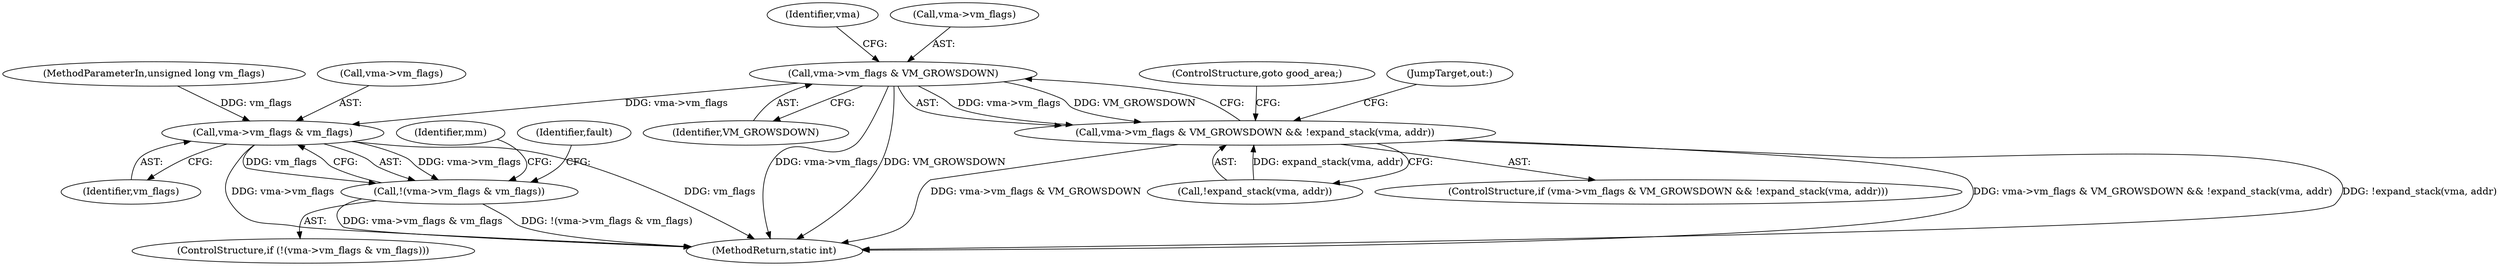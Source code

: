 digraph "0_linux_5a0fdfada3a2aa50d7b947a2e958bf00cbe0d830@pointer" {
"1000156" [label="(Call,vma->vm_flags & VM_GROWSDOWN)"];
"1000135" [label="(Call,vma->vm_flags & vm_flags)"];
"1000134" [label="(Call,!(vma->vm_flags & vm_flags))"];
"1000155" [label="(Call,vma->vm_flags & VM_GROWSDOWN && !expand_stack(vma, addr))"];
"1000163" [label="(Identifier,vma)"];
"1000157" [label="(Call,vma->vm_flags)"];
"1000139" [label="(Identifier,vm_flags)"];
"1000133" [label="(ControlStructure,if (!(vma->vm_flags & vm_flags)))"];
"1000106" [label="(MethodParameterIn,unsigned long vm_flags)"];
"1000134" [label="(Call,!(vma->vm_flags & vm_flags))"];
"1000154" [label="(ControlStructure,if (vma->vm_flags & VM_GROWSDOWN && !expand_stack(vma, addr)))"];
"1000156" [label="(Call,vma->vm_flags & VM_GROWSDOWN)"];
"1000166" [label="(JumpTarget,out:)"];
"1000135" [label="(Call,vma->vm_flags & vm_flags)"];
"1000147" [label="(Identifier,mm)"];
"1000142" [label="(Identifier,fault)"];
"1000136" [label="(Call,vma->vm_flags)"];
"1000160" [label="(Identifier,VM_GROWSDOWN)"];
"1000165" [label="(ControlStructure,goto good_area;)"];
"1000155" [label="(Call,vma->vm_flags & VM_GROWSDOWN && !expand_stack(vma, addr))"];
"1000169" [label="(MethodReturn,static int)"];
"1000161" [label="(Call,!expand_stack(vma, addr))"];
"1000156" -> "1000155"  [label="AST: "];
"1000156" -> "1000160"  [label="CFG: "];
"1000157" -> "1000156"  [label="AST: "];
"1000160" -> "1000156"  [label="AST: "];
"1000163" -> "1000156"  [label="CFG: "];
"1000155" -> "1000156"  [label="CFG: "];
"1000156" -> "1000169"  [label="DDG: vma->vm_flags"];
"1000156" -> "1000169"  [label="DDG: VM_GROWSDOWN"];
"1000156" -> "1000135"  [label="DDG: vma->vm_flags"];
"1000156" -> "1000155"  [label="DDG: vma->vm_flags"];
"1000156" -> "1000155"  [label="DDG: VM_GROWSDOWN"];
"1000135" -> "1000134"  [label="AST: "];
"1000135" -> "1000139"  [label="CFG: "];
"1000136" -> "1000135"  [label="AST: "];
"1000139" -> "1000135"  [label="AST: "];
"1000134" -> "1000135"  [label="CFG: "];
"1000135" -> "1000169"  [label="DDG: vm_flags"];
"1000135" -> "1000169"  [label="DDG: vma->vm_flags"];
"1000135" -> "1000134"  [label="DDG: vma->vm_flags"];
"1000135" -> "1000134"  [label="DDG: vm_flags"];
"1000106" -> "1000135"  [label="DDG: vm_flags"];
"1000134" -> "1000133"  [label="AST: "];
"1000142" -> "1000134"  [label="CFG: "];
"1000147" -> "1000134"  [label="CFG: "];
"1000134" -> "1000169"  [label="DDG: !(vma->vm_flags & vm_flags)"];
"1000134" -> "1000169"  [label="DDG: vma->vm_flags & vm_flags"];
"1000155" -> "1000154"  [label="AST: "];
"1000155" -> "1000161"  [label="CFG: "];
"1000161" -> "1000155"  [label="AST: "];
"1000165" -> "1000155"  [label="CFG: "];
"1000166" -> "1000155"  [label="CFG: "];
"1000155" -> "1000169"  [label="DDG: vma->vm_flags & VM_GROWSDOWN"];
"1000155" -> "1000169"  [label="DDG: vma->vm_flags & VM_GROWSDOWN && !expand_stack(vma, addr)"];
"1000155" -> "1000169"  [label="DDG: !expand_stack(vma, addr)"];
"1000161" -> "1000155"  [label="DDG: expand_stack(vma, addr)"];
}
